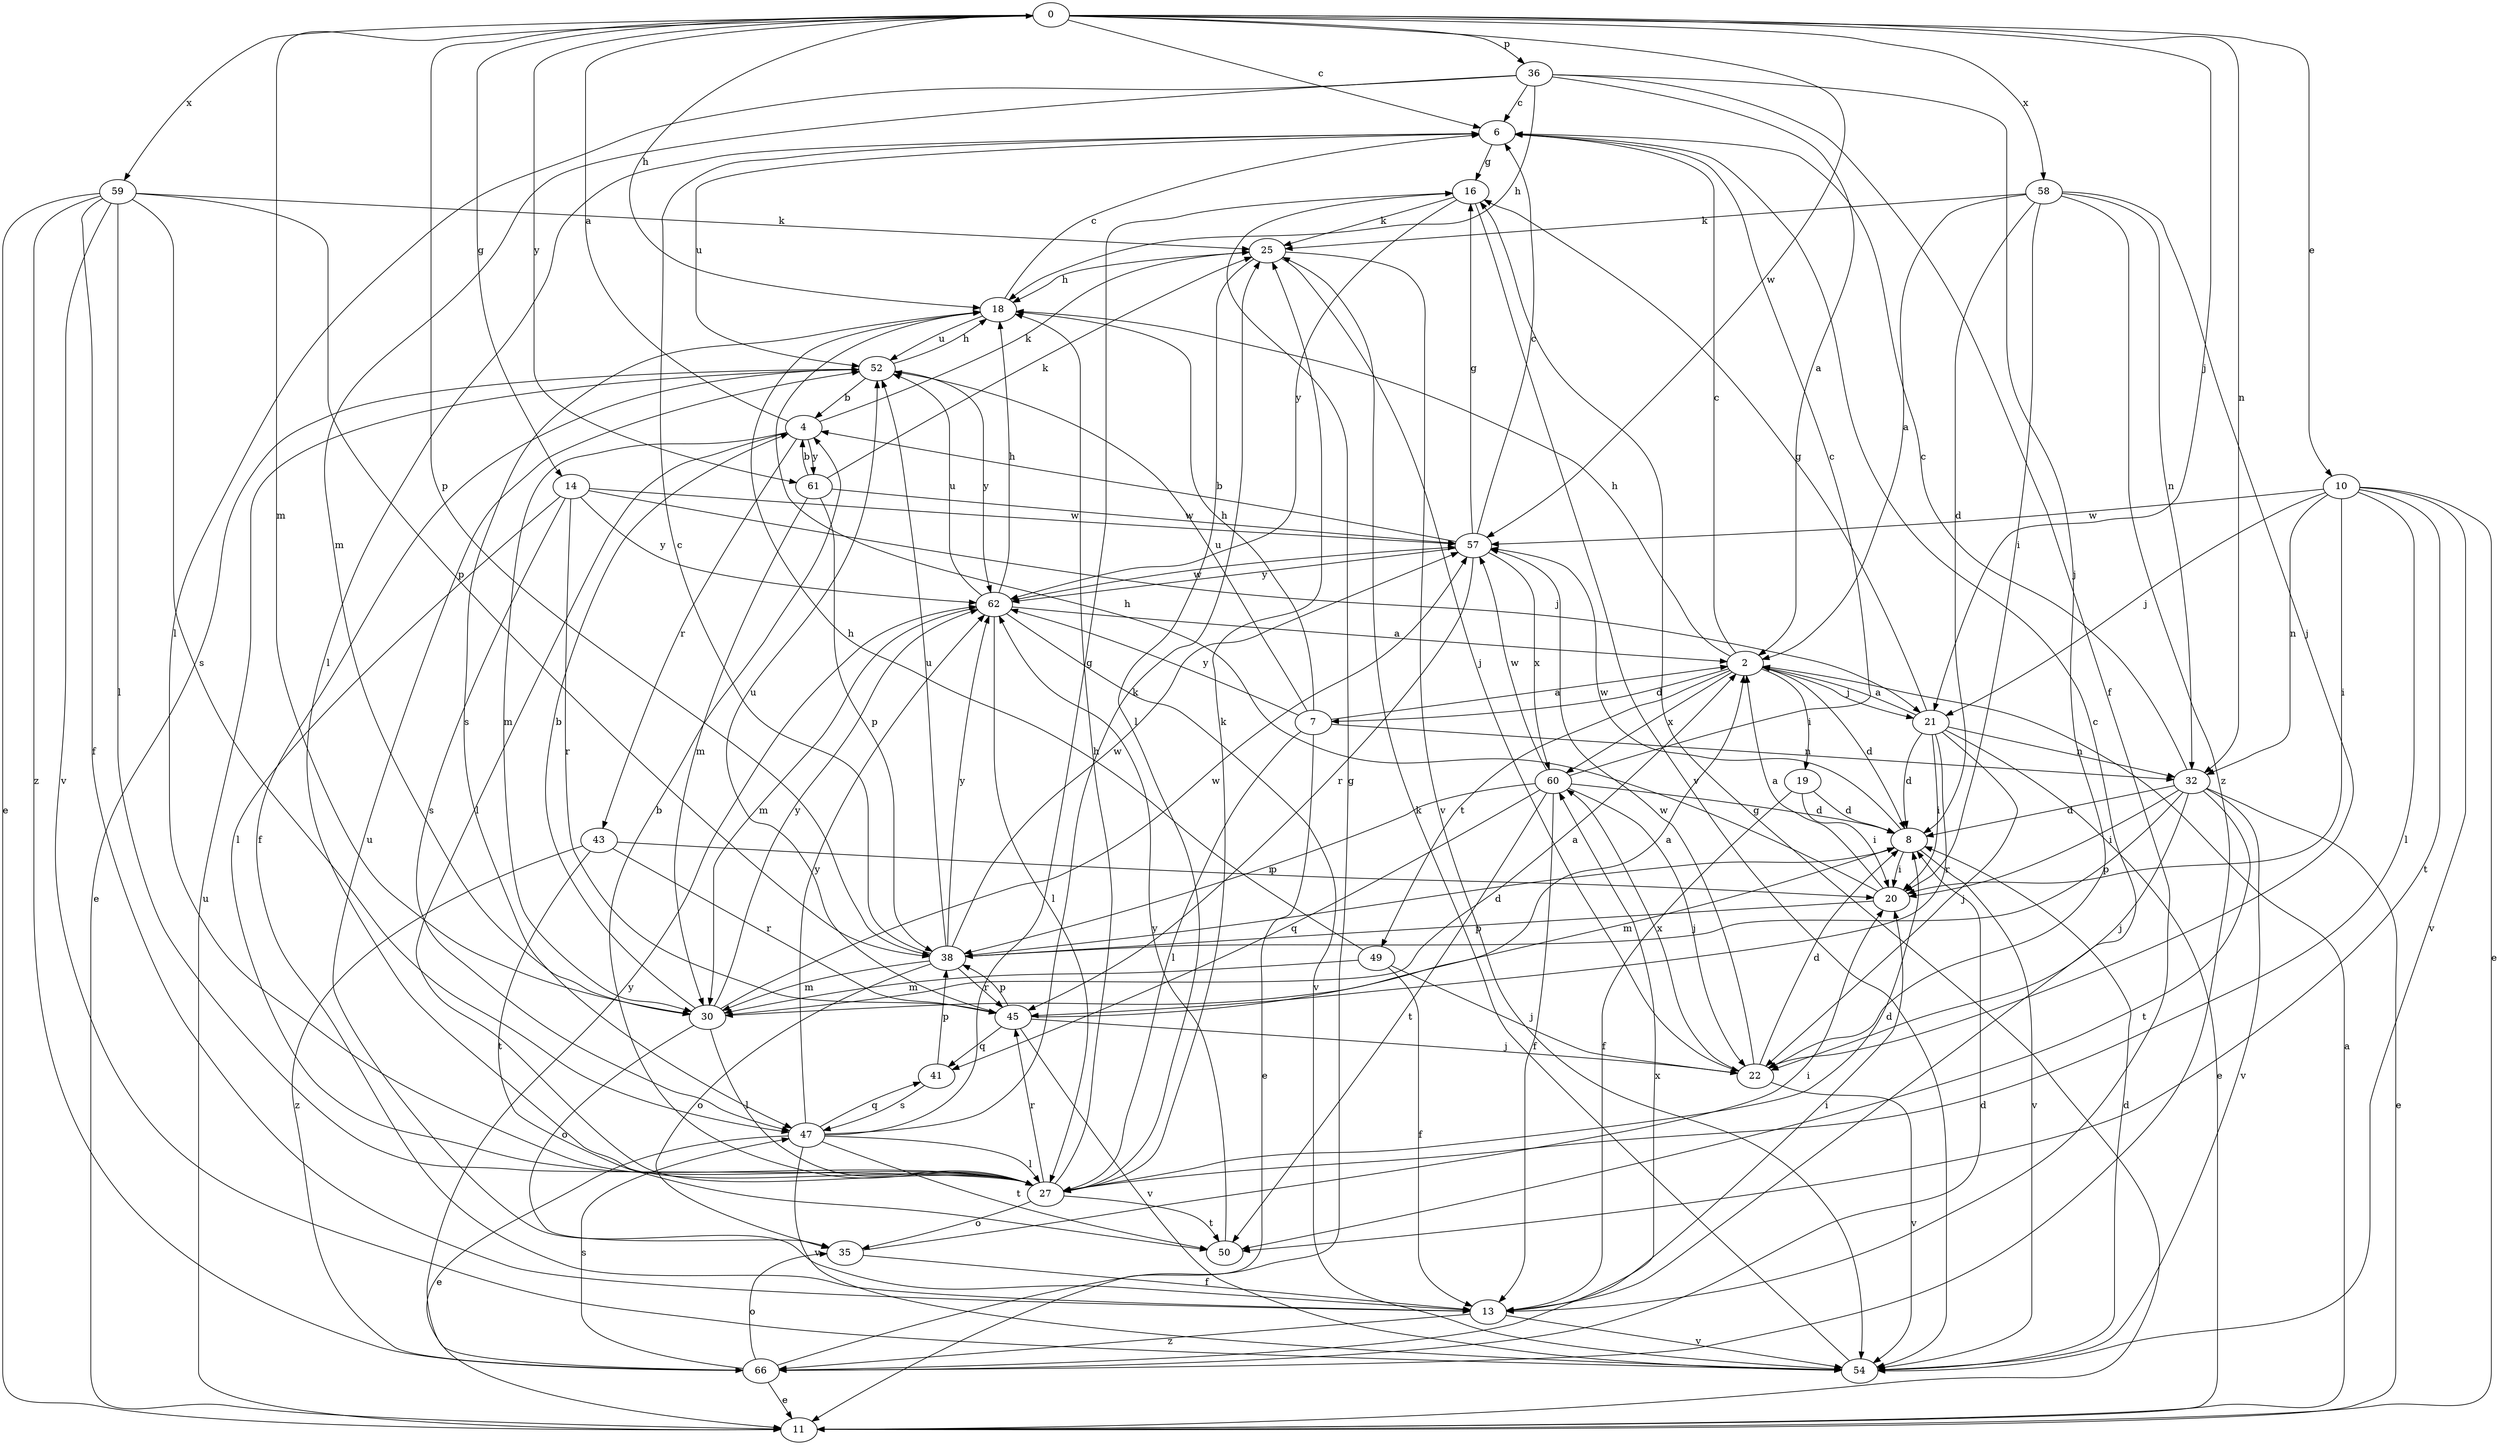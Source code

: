 strict digraph  {
0;
2;
4;
6;
7;
8;
10;
11;
13;
14;
16;
18;
19;
20;
21;
22;
25;
27;
30;
32;
35;
36;
38;
41;
43;
45;
47;
49;
50;
52;
54;
57;
58;
59;
60;
61;
62;
66;
0 -> 6  [label=c];
0 -> 10  [label=e];
0 -> 14  [label=g];
0 -> 18  [label=h];
0 -> 21  [label=j];
0 -> 30  [label=m];
0 -> 32  [label=n];
0 -> 36  [label=p];
0 -> 38  [label=p];
0 -> 57  [label=w];
0 -> 58  [label=x];
0 -> 59  [label=x];
0 -> 61  [label=y];
2 -> 6  [label=c];
2 -> 7  [label=d];
2 -> 8  [label=d];
2 -> 18  [label=h];
2 -> 19  [label=i];
2 -> 21  [label=j];
2 -> 49  [label=t];
2 -> 60  [label=x];
4 -> 0  [label=a];
4 -> 25  [label=k];
4 -> 27  [label=l];
4 -> 30  [label=m];
4 -> 43  [label=r];
4 -> 61  [label=y];
6 -> 16  [label=g];
6 -> 27  [label=l];
6 -> 52  [label=u];
7 -> 2  [label=a];
7 -> 11  [label=e];
7 -> 18  [label=h];
7 -> 27  [label=l];
7 -> 32  [label=n];
7 -> 52  [label=u];
7 -> 62  [label=y];
8 -> 20  [label=i];
8 -> 30  [label=m];
8 -> 54  [label=v];
8 -> 57  [label=w];
10 -> 11  [label=e];
10 -> 20  [label=i];
10 -> 21  [label=j];
10 -> 27  [label=l];
10 -> 32  [label=n];
10 -> 50  [label=t];
10 -> 54  [label=v];
10 -> 57  [label=w];
11 -> 2  [label=a];
11 -> 16  [label=g];
11 -> 52  [label=u];
13 -> 6  [label=c];
13 -> 20  [label=i];
13 -> 52  [label=u];
13 -> 54  [label=v];
13 -> 66  [label=z];
14 -> 21  [label=j];
14 -> 27  [label=l];
14 -> 45  [label=r];
14 -> 47  [label=s];
14 -> 57  [label=w];
14 -> 62  [label=y];
16 -> 25  [label=k];
16 -> 54  [label=v];
16 -> 62  [label=y];
18 -> 6  [label=c];
18 -> 47  [label=s];
18 -> 52  [label=u];
19 -> 8  [label=d];
19 -> 13  [label=f];
19 -> 20  [label=i];
20 -> 2  [label=a];
20 -> 18  [label=h];
20 -> 38  [label=p];
21 -> 2  [label=a];
21 -> 8  [label=d];
21 -> 11  [label=e];
21 -> 16  [label=g];
21 -> 20  [label=i];
21 -> 22  [label=j];
21 -> 32  [label=n];
21 -> 45  [label=r];
22 -> 8  [label=d];
22 -> 54  [label=v];
22 -> 57  [label=w];
22 -> 60  [label=x];
25 -> 18  [label=h];
25 -> 22  [label=j];
25 -> 27  [label=l];
25 -> 54  [label=v];
27 -> 4  [label=b];
27 -> 8  [label=d];
27 -> 18  [label=h];
27 -> 25  [label=k];
27 -> 35  [label=o];
27 -> 45  [label=r];
27 -> 50  [label=t];
30 -> 2  [label=a];
30 -> 4  [label=b];
30 -> 27  [label=l];
30 -> 35  [label=o];
30 -> 57  [label=w];
30 -> 62  [label=y];
32 -> 6  [label=c];
32 -> 8  [label=d];
32 -> 11  [label=e];
32 -> 20  [label=i];
32 -> 22  [label=j];
32 -> 38  [label=p];
32 -> 50  [label=t];
32 -> 54  [label=v];
35 -> 13  [label=f];
35 -> 20  [label=i];
36 -> 2  [label=a];
36 -> 6  [label=c];
36 -> 13  [label=f];
36 -> 18  [label=h];
36 -> 22  [label=j];
36 -> 27  [label=l];
36 -> 30  [label=m];
38 -> 6  [label=c];
38 -> 8  [label=d];
38 -> 30  [label=m];
38 -> 35  [label=o];
38 -> 45  [label=r];
38 -> 52  [label=u];
38 -> 57  [label=w];
38 -> 62  [label=y];
41 -> 38  [label=p];
41 -> 47  [label=s];
43 -> 20  [label=i];
43 -> 45  [label=r];
43 -> 50  [label=t];
43 -> 66  [label=z];
45 -> 2  [label=a];
45 -> 22  [label=j];
45 -> 38  [label=p];
45 -> 41  [label=q];
45 -> 52  [label=u];
45 -> 54  [label=v];
47 -> 11  [label=e];
47 -> 16  [label=g];
47 -> 25  [label=k];
47 -> 27  [label=l];
47 -> 41  [label=q];
47 -> 50  [label=t];
47 -> 54  [label=v];
47 -> 62  [label=y];
49 -> 13  [label=f];
49 -> 18  [label=h];
49 -> 22  [label=j];
49 -> 30  [label=m];
50 -> 62  [label=y];
52 -> 4  [label=b];
52 -> 11  [label=e];
52 -> 13  [label=f];
52 -> 18  [label=h];
52 -> 62  [label=y];
54 -> 8  [label=d];
54 -> 25  [label=k];
57 -> 4  [label=b];
57 -> 6  [label=c];
57 -> 16  [label=g];
57 -> 45  [label=r];
57 -> 60  [label=x];
57 -> 62  [label=y];
58 -> 2  [label=a];
58 -> 8  [label=d];
58 -> 20  [label=i];
58 -> 22  [label=j];
58 -> 25  [label=k];
58 -> 32  [label=n];
58 -> 66  [label=z];
59 -> 11  [label=e];
59 -> 13  [label=f];
59 -> 25  [label=k];
59 -> 27  [label=l];
59 -> 38  [label=p];
59 -> 47  [label=s];
59 -> 54  [label=v];
59 -> 66  [label=z];
60 -> 6  [label=c];
60 -> 8  [label=d];
60 -> 13  [label=f];
60 -> 22  [label=j];
60 -> 38  [label=p];
60 -> 41  [label=q];
60 -> 50  [label=t];
60 -> 57  [label=w];
61 -> 4  [label=b];
61 -> 25  [label=k];
61 -> 30  [label=m];
61 -> 38  [label=p];
61 -> 57  [label=w];
62 -> 2  [label=a];
62 -> 18  [label=h];
62 -> 27  [label=l];
62 -> 30  [label=m];
62 -> 52  [label=u];
62 -> 54  [label=v];
62 -> 57  [label=w];
66 -> 8  [label=d];
66 -> 11  [label=e];
66 -> 16  [label=g];
66 -> 35  [label=o];
66 -> 47  [label=s];
66 -> 60  [label=x];
66 -> 62  [label=y];
}
